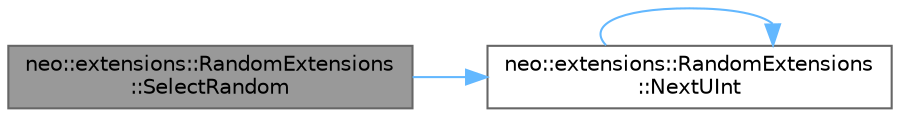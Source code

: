 digraph "neo::extensions::RandomExtensions::SelectRandom"
{
 // LATEX_PDF_SIZE
  bgcolor="transparent";
  edge [fontname=Helvetica,fontsize=10,labelfontname=Helvetica,labelfontsize=10];
  node [fontname=Helvetica,fontsize=10,shape=box,height=0.2,width=0.4];
  rankdir="LR";
  Node1 [id="Node000001",label="neo::extensions::RandomExtensions\l::SelectRandom",height=0.2,width=0.4,color="gray40", fillcolor="grey60", style="filled", fontcolor="black",tooltip="Select random element from vector."];
  Node1 -> Node2 [id="edge1_Node000001_Node000002",color="steelblue1",style="solid",tooltip=" "];
  Node2 [id="Node000002",label="neo::extensions::RandomExtensions\l::NextUInt",height=0.2,width=0.4,color="grey40", fillcolor="white", style="filled",URL="$classneo_1_1extensions_1_1_random_extensions.html#a48ad0c45fa10b6a3a65fc0a2934f7365",tooltip="Generate random unsigned integer (full range)"];
  Node2 -> Node2 [id="edge2_Node000002_Node000002",color="steelblue1",style="solid",tooltip=" "];
}
